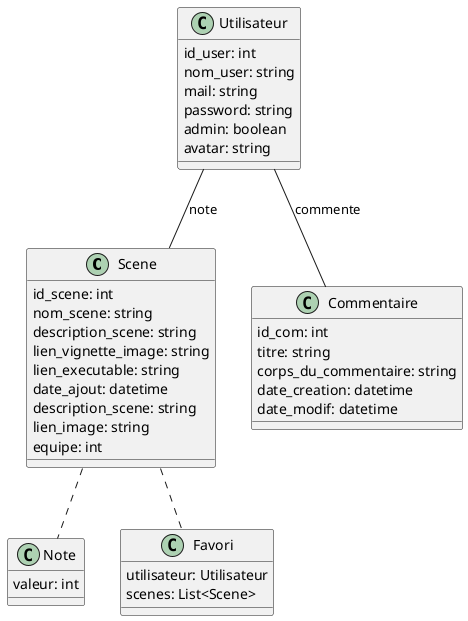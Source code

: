 @startuml

class Scene {
  id_scene: int
  nom_scene: string
  description_scene: string
  lien_vignette_image: string
  lien_executable: string
  date_ajout: datetime
  description_scene: string
  lien_image: string
  equipe: int
}

class Utilisateur {
  id_user: int
  nom_user: string
  mail: string
  password: string
  admin: boolean
  avatar: string
}

class Commentaire {
  id_com: int
  titre: string
  corps_du_commentaire: string
  date_creation: datetime
  date_modif: datetime
}

class Note{
   valeur: int
}

class Favori {
  utilisateur: Utilisateur
  scenes: List<Scene>
}

Utilisateur  --  Commentaire : commente
Utilisateur -- Scene : note

Scene .. Favori
Scene .. Note

@enduml

